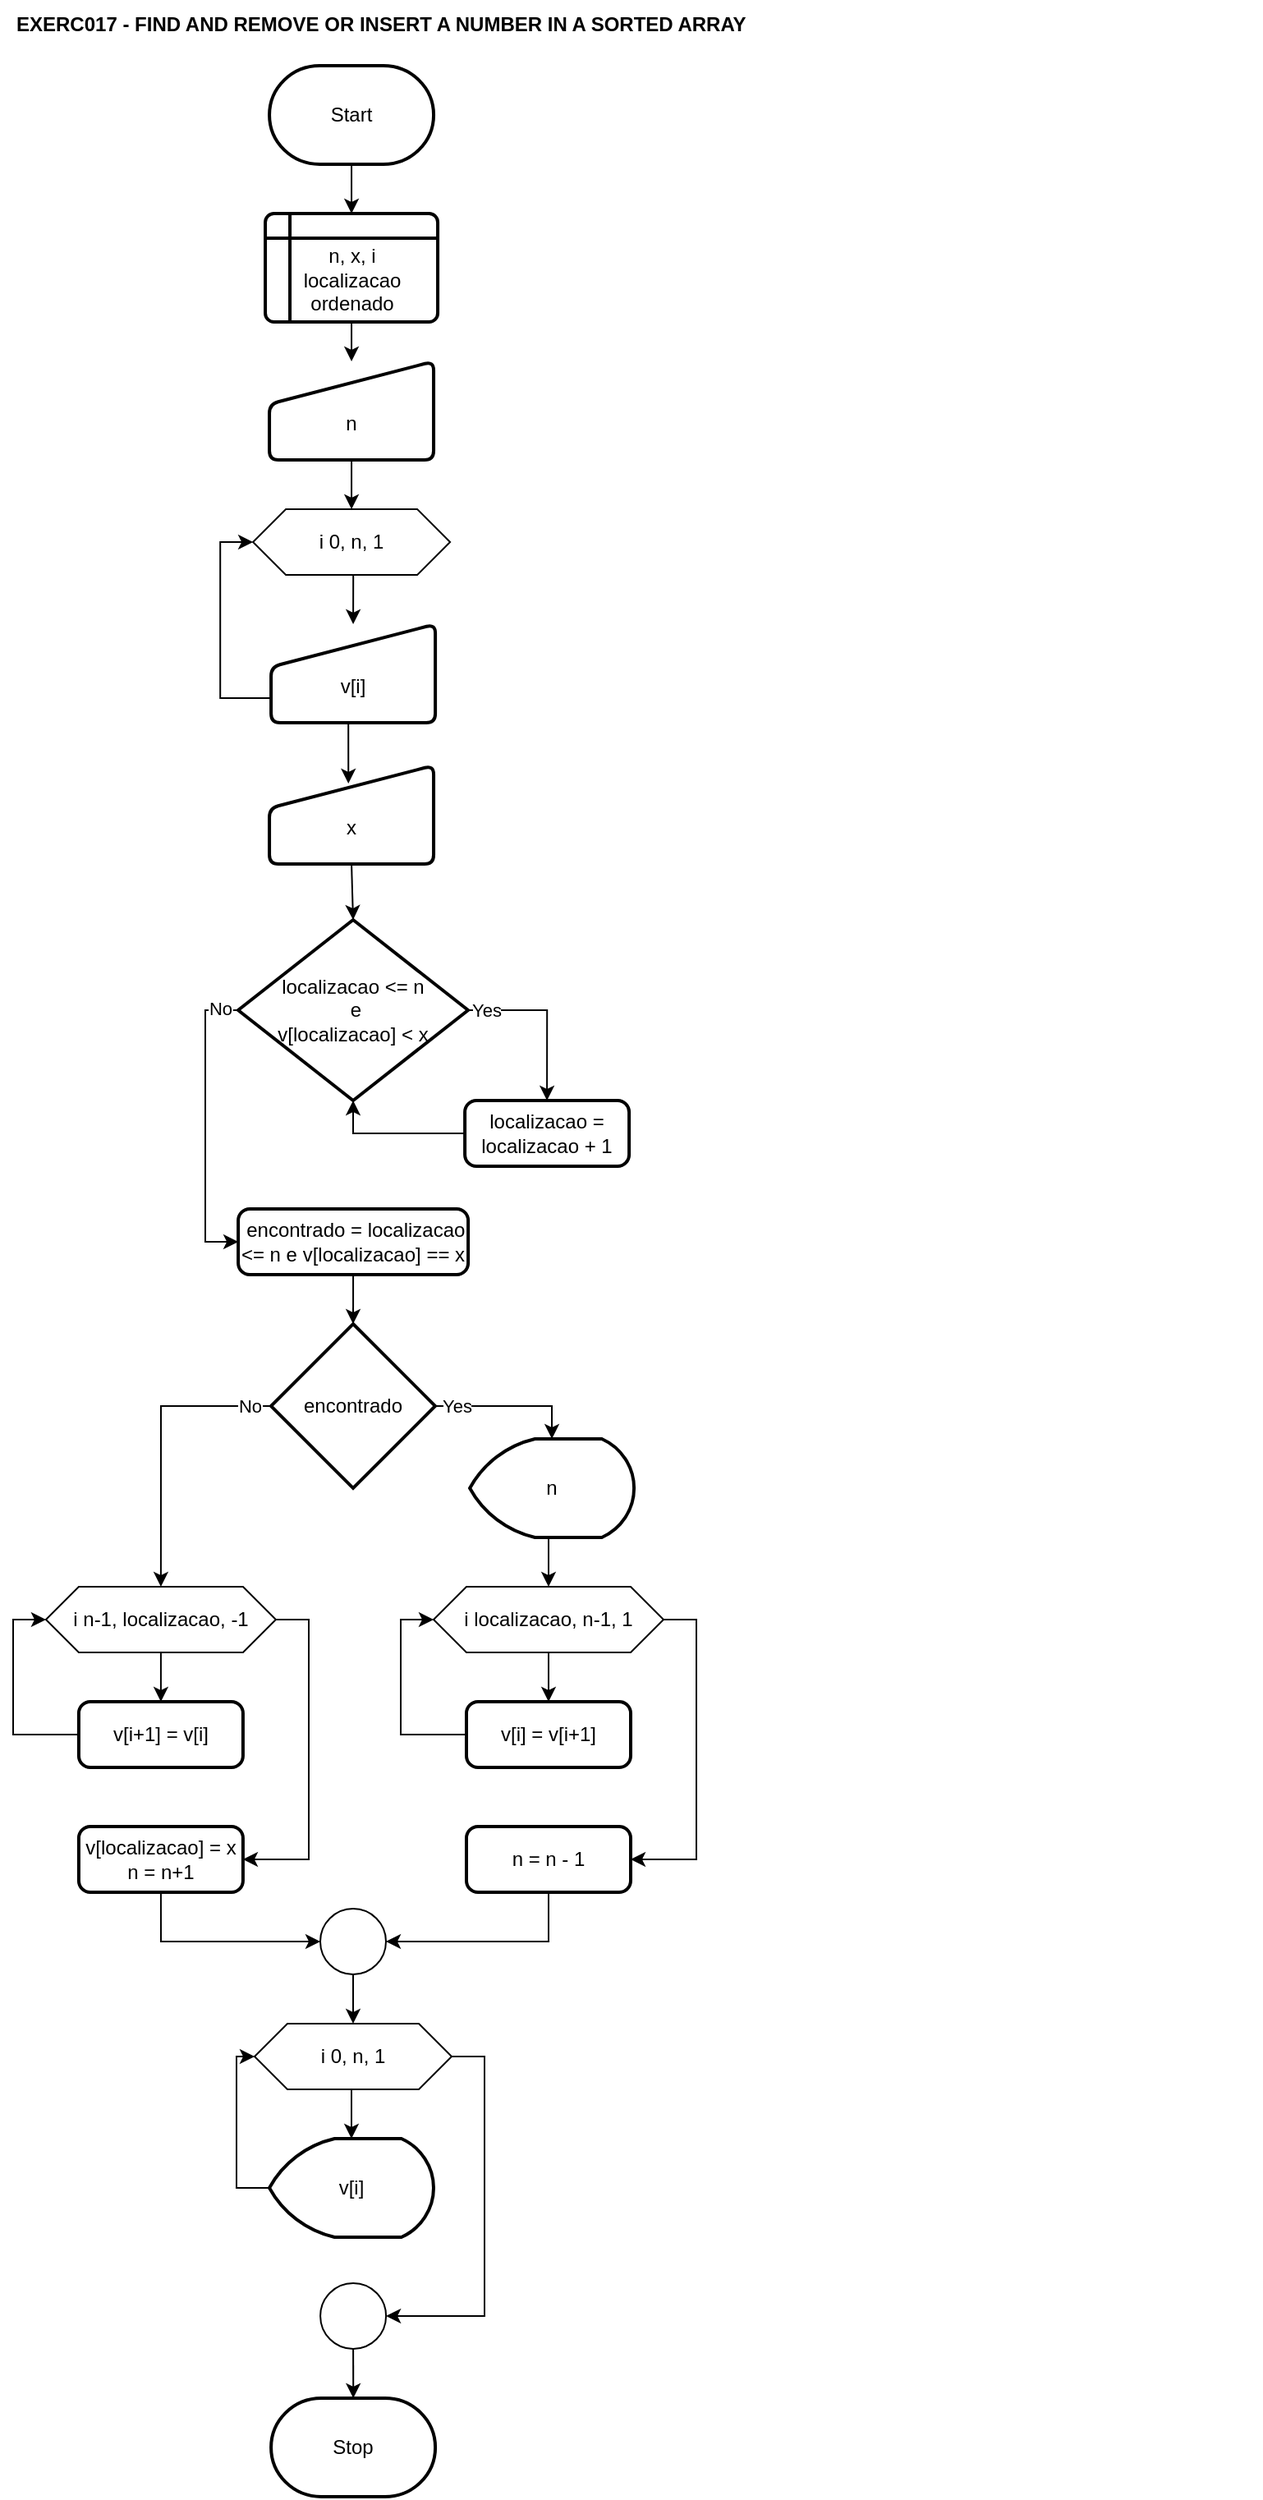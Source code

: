 <mxfile version="26.1.1">
  <diagram name="Página-1" id="tbhhrolYnf2YLyF_AGn1">
    <mxGraphModel dx="819" dy="497" grid="1" gridSize="10" guides="1" tooltips="1" connect="1" arrows="1" fold="1" page="1" pageScale="1" pageWidth="827" pageHeight="1169" math="0" shadow="0">
      <root>
        <mxCell id="0" />
        <mxCell id="1" parent="0" />
        <mxCell id="gUQwB867zqCJYkILIy9S-1" value="EXERC017&lt;span style=&quot;background-color: transparent; color: light-dark(rgb(0, 0, 0), rgb(255, 255, 255));&quot;&gt;&amp;nbsp;-&amp;nbsp;&lt;/span&gt;FIND AND REMOVE OR INSERT A NUMBER IN A SORTED ARRAY" style="text;html=1;align=left;verticalAlign=middle;whiteSpace=wrap;rounded=0;fontStyle=1" parent="1" vertex="1">
          <mxGeometry x="40" y="40" width="760" height="30" as="geometry" />
        </mxCell>
        <mxCell id="gUQwB867zqCJYkILIy9S-21" style="edgeStyle=orthogonalEdgeStyle;rounded=0;orthogonalLoop=1;jettySize=auto;html=1;exitX=0.5;exitY=1;exitDx=0;exitDy=0;exitPerimeter=0;entryX=0.5;entryY=0;entryDx=0;entryDy=0;" parent="1" source="gUQwB867zqCJYkILIy9S-3" target="gUQwB867zqCJYkILIy9S-4" edge="1">
          <mxGeometry relative="1" as="geometry" />
        </mxCell>
        <mxCell id="gUQwB867zqCJYkILIy9S-3" value="Start" style="strokeWidth=2;html=1;shape=mxgraph.flowchart.terminator;whiteSpace=wrap;" parent="1" vertex="1">
          <mxGeometry x="196.03" y="80" width="100" height="60" as="geometry" />
        </mxCell>
        <mxCell id="oJlrokfBQMQq75S5rQVr-2" style="edgeStyle=orthogonalEdgeStyle;rounded=0;orthogonalLoop=1;jettySize=auto;html=1;exitX=0.5;exitY=1;exitDx=0;exitDy=0;entryX=0.5;entryY=0;entryDx=0;entryDy=0;" edge="1" parent="1" source="gUQwB867zqCJYkILIy9S-4" target="oJlrokfBQMQq75S5rQVr-1">
          <mxGeometry relative="1" as="geometry" />
        </mxCell>
        <mxCell id="gUQwB867zqCJYkILIy9S-4" value="&lt;div&gt;&lt;br&gt;&lt;/div&gt;n, x, i&lt;br&gt;localizacao&lt;br&gt;&lt;div&gt;ordenado&lt;/div&gt;" style="shape=internalStorage;whiteSpace=wrap;html=1;dx=15;dy=15;rounded=1;arcSize=8;strokeWidth=2;" parent="1" vertex="1">
          <mxGeometry x="193.53" y="170" width="105" height="66" as="geometry" />
        </mxCell>
        <mxCell id="oJlrokfBQMQq75S5rQVr-7" style="edgeStyle=orthogonalEdgeStyle;rounded=0;orthogonalLoop=1;jettySize=auto;html=1;exitX=0.5;exitY=1;exitDx=0;exitDy=0;entryX=0.5;entryY=0;entryDx=0;entryDy=0;" edge="1" parent="1" source="oJlrokfBQMQq75S5rQVr-1" target="oJlrokfBQMQq75S5rQVr-4">
          <mxGeometry relative="1" as="geometry" />
        </mxCell>
        <mxCell id="oJlrokfBQMQq75S5rQVr-1" value="&lt;br&gt;&lt;div&gt;n&lt;/div&gt;" style="html=1;strokeWidth=2;shape=manualInput;whiteSpace=wrap;rounded=1;size=26;arcSize=11;" vertex="1" parent="1">
          <mxGeometry x="196.03" y="260" width="100" height="60" as="geometry" />
        </mxCell>
        <mxCell id="oJlrokfBQMQq75S5rQVr-3" style="edgeStyle=orthogonalEdgeStyle;rounded=0;orthogonalLoop=1;jettySize=auto;html=1;exitX=0.5;exitY=1;exitDx=0;exitDy=0;entryX=0.5;entryY=0;entryDx=0;entryDy=0;" edge="1" parent="1" source="oJlrokfBQMQq75S5rQVr-4" target="oJlrokfBQMQq75S5rQVr-6">
          <mxGeometry relative="1" as="geometry" />
        </mxCell>
        <mxCell id="oJlrokfBQMQq75S5rQVr-4" value="i 0, n, 1" style="shape=hexagon;perimeter=hexagonPerimeter2;whiteSpace=wrap;html=1;fixedSize=1;" vertex="1" parent="1">
          <mxGeometry x="186.05" y="350" width="120" height="40" as="geometry" />
        </mxCell>
        <mxCell id="oJlrokfBQMQq75S5rQVr-5" style="edgeStyle=orthogonalEdgeStyle;rounded=0;orthogonalLoop=1;jettySize=auto;html=1;exitX=0;exitY=0.75;exitDx=0;exitDy=0;entryX=0;entryY=0.5;entryDx=0;entryDy=0;" edge="1" parent="1" source="oJlrokfBQMQq75S5rQVr-6" target="oJlrokfBQMQq75S5rQVr-4">
          <mxGeometry relative="1" as="geometry" />
        </mxCell>
        <mxCell id="oJlrokfBQMQq75S5rQVr-6" value="&lt;div&gt;&lt;br&gt;&lt;/div&gt;v[i]" style="html=1;strokeWidth=2;shape=manualInput;whiteSpace=wrap;rounded=1;size=26;arcSize=11;" vertex="1" parent="1">
          <mxGeometry x="197.05" y="420" width="100" height="60" as="geometry" />
        </mxCell>
        <mxCell id="oJlrokfBQMQq75S5rQVr-9" value="&lt;div&gt;&lt;br&gt;&lt;/div&gt;x" style="html=1;strokeWidth=2;shape=manualInput;whiteSpace=wrap;rounded=1;size=26;arcSize=11;" vertex="1" parent="1">
          <mxGeometry x="196.03" y="506" width="100" height="60" as="geometry" />
        </mxCell>
        <mxCell id="oJlrokfBQMQq75S5rQVr-10" style="edgeStyle=orthogonalEdgeStyle;rounded=0;orthogonalLoop=1;jettySize=auto;html=1;exitX=0.5;exitY=1;exitDx=0;exitDy=0;entryX=0.481;entryY=0.183;entryDx=0;entryDy=0;entryPerimeter=0;" edge="1" parent="1" source="oJlrokfBQMQq75S5rQVr-6" target="oJlrokfBQMQq75S5rQVr-9">
          <mxGeometry relative="1" as="geometry" />
        </mxCell>
        <mxCell id="oJlrokfBQMQq75S5rQVr-16" style="edgeStyle=orthogonalEdgeStyle;rounded=0;orthogonalLoop=1;jettySize=auto;html=1;exitX=1;exitY=0.5;exitDx=0;exitDy=0;exitPerimeter=0;entryX=0.5;entryY=0;entryDx=0;entryDy=0;" edge="1" parent="1" source="oJlrokfBQMQq75S5rQVr-11" target="oJlrokfBQMQq75S5rQVr-13">
          <mxGeometry relative="1" as="geometry" />
        </mxCell>
        <mxCell id="oJlrokfBQMQq75S5rQVr-17" value="Yes" style="edgeLabel;html=1;align=center;verticalAlign=middle;resizable=0;points=[];" vertex="1" connectable="0" parent="oJlrokfBQMQq75S5rQVr-16">
          <mxGeometry x="-0.263" y="-1" relative="1" as="geometry">
            <mxPoint x="-27" y="-1" as="offset" />
          </mxGeometry>
        </mxCell>
        <mxCell id="oJlrokfBQMQq75S5rQVr-20" style="edgeStyle=orthogonalEdgeStyle;rounded=0;orthogonalLoop=1;jettySize=auto;html=1;exitX=0;exitY=0.5;exitDx=0;exitDy=0;exitPerimeter=0;entryX=0;entryY=0.5;entryDx=0;entryDy=0;" edge="1" parent="1" source="oJlrokfBQMQq75S5rQVr-11" target="oJlrokfBQMQq75S5rQVr-19">
          <mxGeometry relative="1" as="geometry" />
        </mxCell>
        <mxCell id="oJlrokfBQMQq75S5rQVr-21" value="No" style="edgeLabel;html=1;align=center;verticalAlign=middle;resizable=0;points=[];" vertex="1" connectable="0" parent="oJlrokfBQMQq75S5rQVr-20">
          <mxGeometry x="-0.038" y="1" relative="1" as="geometry">
            <mxPoint x="8" y="-68" as="offset" />
          </mxGeometry>
        </mxCell>
        <mxCell id="oJlrokfBQMQq75S5rQVr-11" value="&lt;div&gt;localizacao&amp;nbsp;&lt;span style=&quot;background-color: transparent; color: light-dark(rgb(0, 0, 0), rgb(255, 255, 255));&quot;&gt;&amp;lt;= n&lt;/span&gt;&lt;/div&gt;&lt;div&gt;&lt;span style=&quot;background-color: transparent; color: light-dark(rgb(0, 0, 0), rgb(255, 255, 255));&quot;&gt;&amp;nbsp;&lt;/span&gt;&lt;span style=&quot;background-color: transparent; color: light-dark(rgb(0, 0, 0), rgb(255, 255, 255));&quot;&gt;e&lt;/span&gt;&lt;/div&gt;&lt;div&gt;&lt;span style=&quot;background-color: transparent; color: light-dark(rgb(0, 0, 0), rgb(255, 255, 255));&quot;&gt;v[localizacao] &amp;lt; x&lt;/span&gt;&lt;/div&gt;" style="strokeWidth=2;html=1;shape=mxgraph.flowchart.decision;whiteSpace=wrap;" vertex="1" parent="1">
          <mxGeometry x="177.01" y="600" width="140" height="110" as="geometry" />
        </mxCell>
        <mxCell id="oJlrokfBQMQq75S5rQVr-12" style="edgeStyle=orthogonalEdgeStyle;rounded=0;orthogonalLoop=1;jettySize=auto;html=1;exitX=0.5;exitY=1;exitDx=0;exitDy=0;entryX=0.5;entryY=0;entryDx=0;entryDy=0;entryPerimeter=0;" edge="1" parent="1" source="oJlrokfBQMQq75S5rQVr-9" target="oJlrokfBQMQq75S5rQVr-11">
          <mxGeometry relative="1" as="geometry" />
        </mxCell>
        <mxCell id="oJlrokfBQMQq75S5rQVr-13" value="localizacao = localizacao + 1" style="rounded=1;whiteSpace=wrap;html=1;absoluteArcSize=1;arcSize=14;strokeWidth=2;" vertex="1" parent="1">
          <mxGeometry x="315.05" y="710" width="100" height="40" as="geometry" />
        </mxCell>
        <mxCell id="oJlrokfBQMQq75S5rQVr-18" style="edgeStyle=orthogonalEdgeStyle;rounded=0;orthogonalLoop=1;jettySize=auto;html=1;exitX=0;exitY=0.5;exitDx=0;exitDy=0;entryX=0.5;entryY=1;entryDx=0;entryDy=0;entryPerimeter=0;" edge="1" parent="1" source="oJlrokfBQMQq75S5rQVr-13" target="oJlrokfBQMQq75S5rQVr-11">
          <mxGeometry relative="1" as="geometry" />
        </mxCell>
        <mxCell id="oJlrokfBQMQq75S5rQVr-19" value="&amp;nbsp;encontrado = localizacao &amp;lt;= n e v[localizacao] == x" style="rounded=1;whiteSpace=wrap;html=1;absoluteArcSize=1;arcSize=14;strokeWidth=2;" vertex="1" parent="1">
          <mxGeometry x="177.05" y="776" width="140" height="40" as="geometry" />
        </mxCell>
        <mxCell id="oJlrokfBQMQq75S5rQVr-37" style="edgeStyle=orthogonalEdgeStyle;rounded=0;orthogonalLoop=1;jettySize=auto;html=1;exitX=0;exitY=0.5;exitDx=0;exitDy=0;exitPerimeter=0;entryX=0.5;entryY=0;entryDx=0;entryDy=0;" edge="1" parent="1" source="oJlrokfBQMQq75S5rQVr-22" target="oJlrokfBQMQq75S5rQVr-34">
          <mxGeometry relative="1" as="geometry" />
        </mxCell>
        <mxCell id="oJlrokfBQMQq75S5rQVr-38" value="No" style="edgeLabel;html=1;align=center;verticalAlign=middle;resizable=0;points=[];" vertex="1" connectable="0" parent="oJlrokfBQMQq75S5rQVr-37">
          <mxGeometry x="-0.623" y="2" relative="1" as="geometry">
            <mxPoint x="20" y="-2" as="offset" />
          </mxGeometry>
        </mxCell>
        <mxCell id="oJlrokfBQMQq75S5rQVr-22" value="encontrado" style="strokeWidth=2;html=1;shape=mxgraph.flowchart.decision;whiteSpace=wrap;" vertex="1" parent="1">
          <mxGeometry x="197" y="846" width="100" height="100" as="geometry" />
        </mxCell>
        <mxCell id="oJlrokfBQMQq75S5rQVr-32" style="edgeStyle=orthogonalEdgeStyle;rounded=0;orthogonalLoop=1;jettySize=auto;html=1;exitX=0.5;exitY=1;exitDx=0;exitDy=0;exitPerimeter=0;entryX=0.5;entryY=0;entryDx=0;entryDy=0;" edge="1" parent="1" source="oJlrokfBQMQq75S5rQVr-23" target="oJlrokfBQMQq75S5rQVr-24">
          <mxGeometry relative="1" as="geometry" />
        </mxCell>
        <mxCell id="oJlrokfBQMQq75S5rQVr-23" value="n" style="strokeWidth=2;html=1;shape=mxgraph.flowchart.display;whiteSpace=wrap;" vertex="1" parent="1">
          <mxGeometry x="318.04" y="916" width="100" height="60" as="geometry" />
        </mxCell>
        <mxCell id="oJlrokfBQMQq75S5rQVr-26" style="edgeStyle=orthogonalEdgeStyle;rounded=0;orthogonalLoop=1;jettySize=auto;html=1;exitX=0.5;exitY=1;exitDx=0;exitDy=0;entryX=0.5;entryY=0;entryDx=0;entryDy=0;" edge="1" parent="1" source="oJlrokfBQMQq75S5rQVr-24" target="oJlrokfBQMQq75S5rQVr-25">
          <mxGeometry relative="1" as="geometry" />
        </mxCell>
        <mxCell id="oJlrokfBQMQq75S5rQVr-42" style="edgeStyle=orthogonalEdgeStyle;rounded=0;orthogonalLoop=1;jettySize=auto;html=1;exitX=1;exitY=0.5;exitDx=0;exitDy=0;entryX=1;entryY=0.5;entryDx=0;entryDy=0;" edge="1" parent="1" source="oJlrokfBQMQq75S5rQVr-24" target="oJlrokfBQMQq75S5rQVr-41">
          <mxGeometry relative="1" as="geometry" />
        </mxCell>
        <mxCell id="oJlrokfBQMQq75S5rQVr-24" value="i localizacao, n-1, 1" style="shape=hexagon;perimeter=hexagonPerimeter2;whiteSpace=wrap;html=1;fixedSize=1;" vertex="1" parent="1">
          <mxGeometry x="296" y="1006" width="140" height="40" as="geometry" />
        </mxCell>
        <mxCell id="oJlrokfBQMQq75S5rQVr-27" style="edgeStyle=orthogonalEdgeStyle;rounded=0;orthogonalLoop=1;jettySize=auto;html=1;exitX=0;exitY=0.5;exitDx=0;exitDy=0;entryX=0;entryY=0.5;entryDx=0;entryDy=0;" edge="1" parent="1" source="oJlrokfBQMQq75S5rQVr-25" target="oJlrokfBQMQq75S5rQVr-24">
          <mxGeometry relative="1" as="geometry" />
        </mxCell>
        <mxCell id="oJlrokfBQMQq75S5rQVr-25" value="v[i] = v[i+1]" style="rounded=1;whiteSpace=wrap;html=1;absoluteArcSize=1;arcSize=14;strokeWidth=2;" vertex="1" parent="1">
          <mxGeometry x="316" y="1076" width="100" height="40" as="geometry" />
        </mxCell>
        <mxCell id="oJlrokfBQMQq75S5rQVr-49" style="edgeStyle=orthogonalEdgeStyle;rounded=0;orthogonalLoop=1;jettySize=auto;html=1;exitX=0.5;exitY=1;exitDx=0;exitDy=0;exitPerimeter=0;entryX=0.5;entryY=0;entryDx=0;entryDy=0;" edge="1" parent="1" source="oJlrokfBQMQq75S5rQVr-28" target="oJlrokfBQMQq75S5rQVr-47">
          <mxGeometry relative="1" as="geometry" />
        </mxCell>
        <mxCell id="oJlrokfBQMQq75S5rQVr-28" value="" style="verticalLabelPosition=bottom;verticalAlign=top;html=1;shape=mxgraph.flowchart.on-page_reference;" vertex="1" parent="1">
          <mxGeometry x="227" y="1202" width="40" height="40" as="geometry" />
        </mxCell>
        <mxCell id="oJlrokfBQMQq75S5rQVr-30" style="edgeStyle=orthogonalEdgeStyle;rounded=0;orthogonalLoop=1;jettySize=auto;html=1;exitX=1;exitY=0.5;exitDx=0;exitDy=0;exitPerimeter=0;entryX=0.5;entryY=0;entryDx=0;entryDy=0;entryPerimeter=0;" edge="1" parent="1" source="oJlrokfBQMQq75S5rQVr-22" target="oJlrokfBQMQq75S5rQVr-23">
          <mxGeometry relative="1" as="geometry" />
        </mxCell>
        <mxCell id="oJlrokfBQMQq75S5rQVr-31" value="Yes" style="edgeLabel;html=1;align=center;verticalAlign=middle;resizable=0;points=[];" vertex="1" connectable="0" parent="oJlrokfBQMQq75S5rQVr-30">
          <mxGeometry x="-0.329" relative="1" as="geometry">
            <mxPoint x="-18" as="offset" />
          </mxGeometry>
        </mxCell>
        <mxCell id="oJlrokfBQMQq75S5rQVr-33" style="edgeStyle=orthogonalEdgeStyle;rounded=0;orthogonalLoop=1;jettySize=auto;html=1;exitX=0.5;exitY=1;exitDx=0;exitDy=0;entryX=0.5;entryY=0;entryDx=0;entryDy=0;" edge="1" parent="1" source="oJlrokfBQMQq75S5rQVr-34" target="oJlrokfBQMQq75S5rQVr-36">
          <mxGeometry relative="1" as="geometry" />
        </mxCell>
        <mxCell id="oJlrokfBQMQq75S5rQVr-40" style="edgeStyle=orthogonalEdgeStyle;rounded=0;orthogonalLoop=1;jettySize=auto;html=1;exitX=1;exitY=0.5;exitDx=0;exitDy=0;entryX=1;entryY=0.5;entryDx=0;entryDy=0;" edge="1" parent="1" source="oJlrokfBQMQq75S5rQVr-34" target="oJlrokfBQMQq75S5rQVr-39">
          <mxGeometry relative="1" as="geometry" />
        </mxCell>
        <mxCell id="oJlrokfBQMQq75S5rQVr-34" value="i n-1, localizacao, -1" style="shape=hexagon;perimeter=hexagonPerimeter2;whiteSpace=wrap;html=1;fixedSize=1;" vertex="1" parent="1">
          <mxGeometry x="59.96" y="1006" width="140" height="40" as="geometry" />
        </mxCell>
        <mxCell id="oJlrokfBQMQq75S5rQVr-35" style="edgeStyle=orthogonalEdgeStyle;rounded=0;orthogonalLoop=1;jettySize=auto;html=1;exitX=0;exitY=0.5;exitDx=0;exitDy=0;entryX=0;entryY=0.5;entryDx=0;entryDy=0;" edge="1" parent="1" source="oJlrokfBQMQq75S5rQVr-36" target="oJlrokfBQMQq75S5rQVr-34">
          <mxGeometry relative="1" as="geometry" />
        </mxCell>
        <mxCell id="oJlrokfBQMQq75S5rQVr-36" value="v[i+1] = v[i]" style="rounded=1;whiteSpace=wrap;html=1;absoluteArcSize=1;arcSize=14;strokeWidth=2;" vertex="1" parent="1">
          <mxGeometry x="79.96" y="1076" width="100" height="40" as="geometry" />
        </mxCell>
        <mxCell id="oJlrokfBQMQq75S5rQVr-39" value="v[localizacao] = x&lt;div&gt;n = n+1&lt;/div&gt;" style="rounded=1;whiteSpace=wrap;html=1;absoluteArcSize=1;arcSize=14;strokeWidth=2;" vertex="1" parent="1">
          <mxGeometry x="79.96" y="1152" width="100" height="40" as="geometry" />
        </mxCell>
        <mxCell id="oJlrokfBQMQq75S5rQVr-41" value="n = n - 1" style="rounded=1;whiteSpace=wrap;html=1;absoluteArcSize=1;arcSize=14;strokeWidth=2;" vertex="1" parent="1">
          <mxGeometry x="316" y="1152" width="100" height="40" as="geometry" />
        </mxCell>
        <mxCell id="oJlrokfBQMQq75S5rQVr-43" style="edgeStyle=orthogonalEdgeStyle;rounded=0;orthogonalLoop=1;jettySize=auto;html=1;exitX=0.5;exitY=1;exitDx=0;exitDy=0;entryX=0;entryY=0.5;entryDx=0;entryDy=0;entryPerimeter=0;" edge="1" parent="1" source="oJlrokfBQMQq75S5rQVr-39" target="oJlrokfBQMQq75S5rQVr-28">
          <mxGeometry relative="1" as="geometry" />
        </mxCell>
        <mxCell id="oJlrokfBQMQq75S5rQVr-44" style="edgeStyle=orthogonalEdgeStyle;rounded=0;orthogonalLoop=1;jettySize=auto;html=1;exitX=0.5;exitY=1;exitDx=0;exitDy=0;entryX=1;entryY=0.5;entryDx=0;entryDy=0;entryPerimeter=0;" edge="1" parent="1" source="oJlrokfBQMQq75S5rQVr-41" target="oJlrokfBQMQq75S5rQVr-28">
          <mxGeometry relative="1" as="geometry" />
        </mxCell>
        <mxCell id="oJlrokfBQMQq75S5rQVr-47" value="i 0, n, 1" style="shape=hexagon;perimeter=hexagonPerimeter2;whiteSpace=wrap;html=1;fixedSize=1;" vertex="1" parent="1">
          <mxGeometry x="187" y="1272" width="120" height="40" as="geometry" />
        </mxCell>
        <mxCell id="oJlrokfBQMQq75S5rQVr-58" style="edgeStyle=orthogonalEdgeStyle;rounded=0;orthogonalLoop=1;jettySize=auto;html=1;exitX=0;exitY=0.5;exitDx=0;exitDy=0;exitPerimeter=0;entryX=0;entryY=0.5;entryDx=0;entryDy=0;" edge="1" parent="1" source="oJlrokfBQMQq75S5rQVr-51" target="oJlrokfBQMQq75S5rQVr-47">
          <mxGeometry relative="1" as="geometry" />
        </mxCell>
        <mxCell id="oJlrokfBQMQq75S5rQVr-51" value="v[i]" style="strokeWidth=2;html=1;shape=mxgraph.flowchart.display;whiteSpace=wrap;" vertex="1" parent="1">
          <mxGeometry x="196" y="1342" width="100" height="60" as="geometry" />
        </mxCell>
        <mxCell id="oJlrokfBQMQq75S5rQVr-52" style="edgeStyle=orthogonalEdgeStyle;rounded=0;orthogonalLoop=1;jettySize=auto;html=1;exitX=0.5;exitY=1;exitDx=0;exitDy=0;entryX=0.5;entryY=0;entryDx=0;entryDy=0;entryPerimeter=0;" edge="1" parent="1" source="oJlrokfBQMQq75S5rQVr-47" target="oJlrokfBQMQq75S5rQVr-51">
          <mxGeometry relative="1" as="geometry" />
        </mxCell>
        <mxCell id="oJlrokfBQMQq75S5rQVr-53" value="Stop" style="strokeWidth=2;html=1;shape=mxgraph.flowchart.terminator;whiteSpace=wrap;" vertex="1" parent="1">
          <mxGeometry x="197.05" y="1500" width="100" height="60" as="geometry" />
        </mxCell>
        <mxCell id="oJlrokfBQMQq75S5rQVr-54" style="edgeStyle=orthogonalEdgeStyle;rounded=0;orthogonalLoop=1;jettySize=auto;html=1;exitX=0.5;exitY=1;exitDx=0;exitDy=0;entryX=0.5;entryY=0;entryDx=0;entryDy=0;entryPerimeter=0;" edge="1" parent="1" source="oJlrokfBQMQq75S5rQVr-19" target="oJlrokfBQMQq75S5rQVr-22">
          <mxGeometry relative="1" as="geometry" />
        </mxCell>
        <mxCell id="oJlrokfBQMQq75S5rQVr-61" style="edgeStyle=orthogonalEdgeStyle;rounded=0;orthogonalLoop=1;jettySize=auto;html=1;exitX=0.5;exitY=1;exitDx=0;exitDy=0;exitPerimeter=0;" edge="1" parent="1" source="oJlrokfBQMQq75S5rQVr-59" target="oJlrokfBQMQq75S5rQVr-53">
          <mxGeometry relative="1" as="geometry" />
        </mxCell>
        <mxCell id="oJlrokfBQMQq75S5rQVr-59" value="" style="verticalLabelPosition=bottom;verticalAlign=top;html=1;shape=mxgraph.flowchart.on-page_reference;" vertex="1" parent="1">
          <mxGeometry x="227.05" y="1430" width="40" height="40" as="geometry" />
        </mxCell>
        <mxCell id="oJlrokfBQMQq75S5rQVr-60" style="edgeStyle=orthogonalEdgeStyle;rounded=0;orthogonalLoop=1;jettySize=auto;html=1;exitX=1;exitY=0.5;exitDx=0;exitDy=0;entryX=1;entryY=0.5;entryDx=0;entryDy=0;entryPerimeter=0;" edge="1" parent="1" source="oJlrokfBQMQq75S5rQVr-47" target="oJlrokfBQMQq75S5rQVr-59">
          <mxGeometry relative="1" as="geometry" />
        </mxCell>
      </root>
    </mxGraphModel>
  </diagram>
</mxfile>
